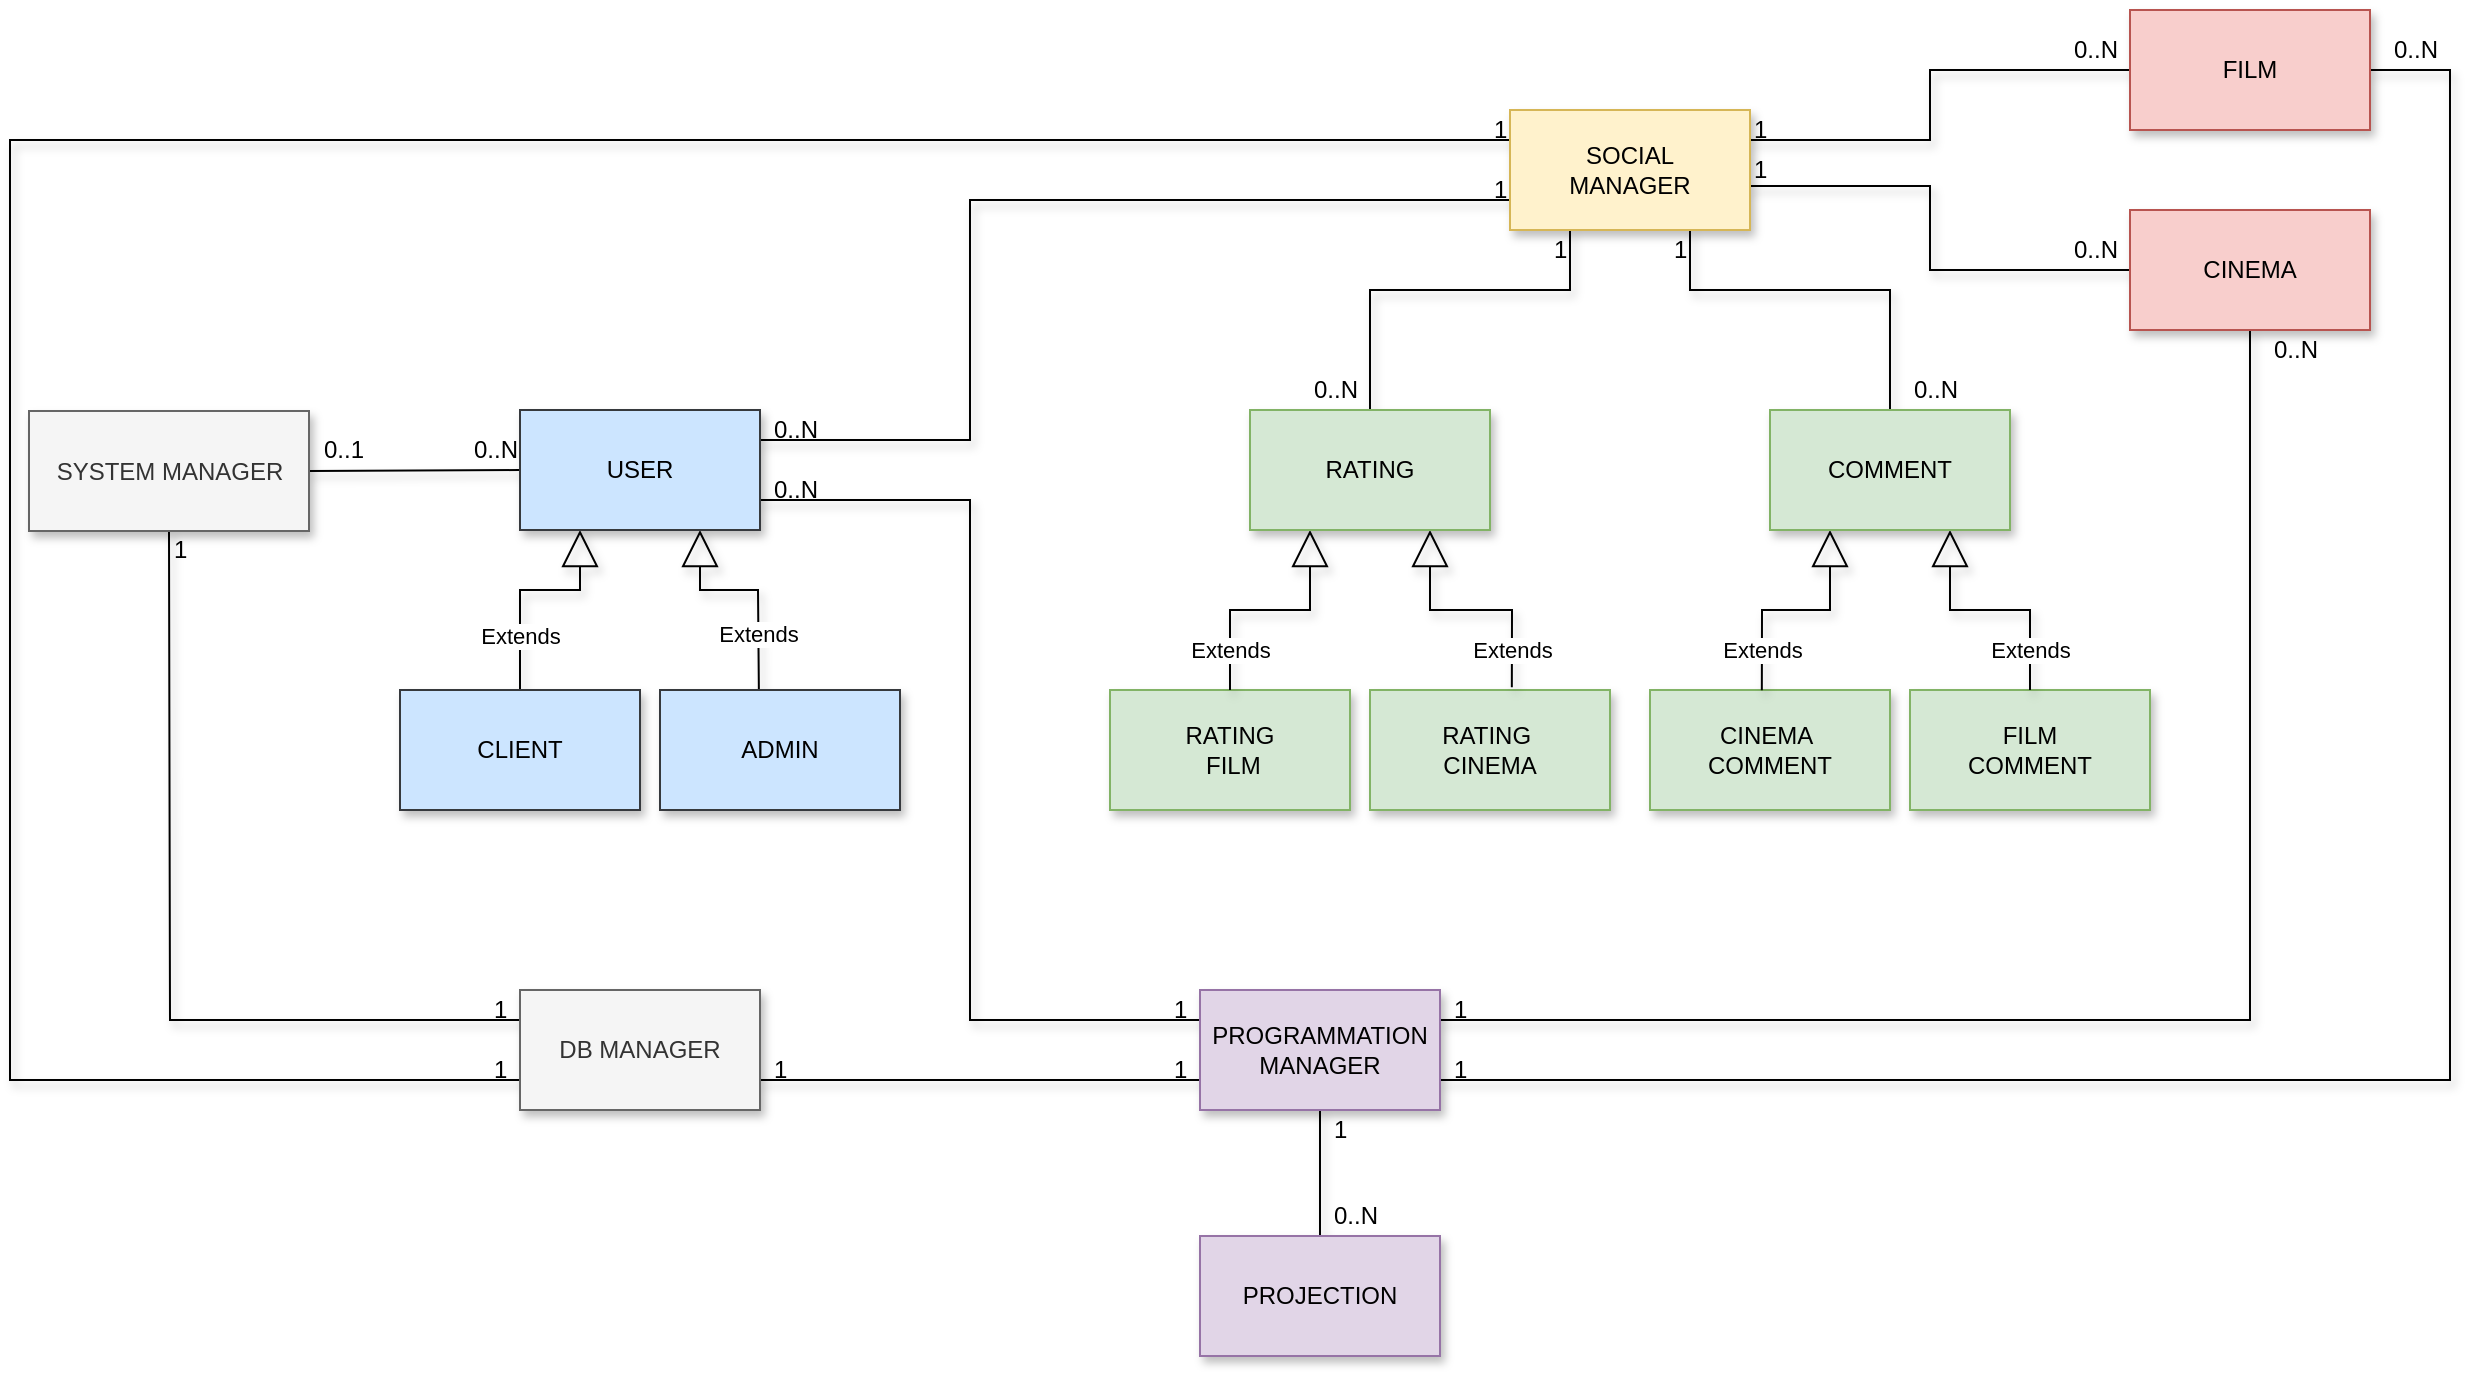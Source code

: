 <mxfile version="12.1.0" type="device" pages="1"><diagram id="Bxf1iPgv2D-pFVaHU1Q9" name="Pagina-1"><mxGraphModel dx="2254" dy="1068" grid="1" gridSize="10" guides="1" tooltips="1" connect="1" arrows="1" fold="1" page="1" pageScale="1" pageWidth="827" pageHeight="1169" math="0" shadow="0"><root><mxCell id="0"/><mxCell id="1" parent="0"/><mxCell id="x7nz9GGV9tn5JTqJILxh-5" value="FILM &lt;br&gt;COMMENT" style="rounded=0;whiteSpace=wrap;html=1;fillColor=#d5e8d4;strokeColor=#82b366;shadow=1;" parent="1" vertex="1"><mxGeometry x="870" y="640" width="120" height="60" as="geometry"/></mxCell><mxCell id="x7nz9GGV9tn5JTqJILxh-6" value="CINEMA&amp;nbsp;&lt;br&gt;COMMENT" style="rounded=0;whiteSpace=wrap;html=1;fillColor=#d5e8d4;strokeColor=#82b366;shadow=1;" parent="1" vertex="1"><mxGeometry x="740" y="640" width="120" height="60" as="geometry"/></mxCell><mxCell id="x7nz9GGV9tn5JTqJILxh-8" value="RATING&amp;nbsp;&lt;br&gt;CINEMA" style="rounded=0;whiteSpace=wrap;html=1;fillColor=#d5e8d4;strokeColor=#82b366;shadow=1;" parent="1" vertex="1"><mxGeometry x="600" y="640" width="120" height="60" as="geometry"/></mxCell><mxCell id="x7nz9GGV9tn5JTqJILxh-9" value="RATING&lt;br&gt;&amp;nbsp;FILM" style="rounded=0;whiteSpace=wrap;html=1;fillColor=#d5e8d4;strokeColor=#82b366;shadow=1;" parent="1" vertex="1"><mxGeometry x="470" y="640" width="120" height="60" as="geometry"/></mxCell><mxCell id="x7nz9GGV9tn5JTqJILxh-17" value="" style="endArrow=none;html=1;exitX=1;exitY=0.5;exitDx=0;exitDy=0;entryX=0;entryY=0.5;entryDx=0;entryDy=0;shadow=1;rounded=0;" parent="1" source="x7nz9GGV9tn5JTqJILxh-16" target="x7nz9GGV9tn5JTqJILxh-15" edge="1"><mxGeometry width="50" height="50" relative="1" as="geometry"><mxPoint x="190" y="470" as="sourcePoint"/><mxPoint x="140" y="450" as="targetPoint"/></mxGeometry></mxCell><mxCell id="x7nz9GGV9tn5JTqJILxh-18" value="" style="endArrow=none;html=1;entryX=0;entryY=0.75;entryDx=0;entryDy=0;exitX=1;exitY=0.25;exitDx=0;exitDy=0;shadow=1;rounded=0;" parent="1" source="x7nz9GGV9tn5JTqJILxh-15" target="x7nz9GGV9tn5JTqJILxh-12" edge="1"><mxGeometry width="50" height="50" relative="1" as="geometry"><mxPoint x="40" y="640" as="sourcePoint"/><mxPoint x="90" y="590" as="targetPoint"/><Array as="points"><mxPoint x="400" y="515"/><mxPoint x="400" y="395"/></Array></mxGeometry></mxCell><mxCell id="x7nz9GGV9tn5JTqJILxh-19" value="Extends" style="endArrow=block;endSize=16;endFill=0;html=1;exitX=0.5;exitY=0;exitDx=0;exitDy=0;entryX=0.25;entryY=1;entryDx=0;entryDy=0;shadow=1;rounded=0;" parent="1" source="x7nz9GGV9tn5JTqJILxh-14" target="x7nz9GGV9tn5JTqJILxh-15" edge="1"><mxGeometry x="-0.5" width="160" relative="1" as="geometry"><mxPoint x="245" y="810" as="sourcePoint"/><mxPoint x="186" y="552" as="targetPoint"/><Array as="points"><mxPoint x="175" y="590"/><mxPoint x="205" y="590"/></Array><mxPoint as="offset"/></mxGeometry></mxCell><mxCell id="x7nz9GGV9tn5JTqJILxh-20" value="Extends" style="endArrow=block;endSize=16;endFill=0;html=1;entryX=0.75;entryY=1;entryDx=0;entryDy=0;exitX=0.412;exitY=0.006;exitDx=0;exitDy=0;exitPerimeter=0;shadow=1;rounded=0;" parent="1" source="x7nz9GGV9tn5JTqJILxh-13" target="x7nz9GGV9tn5JTqJILxh-15" edge="1"><mxGeometry x="-0.491" width="160" relative="1" as="geometry"><mxPoint x="255" y="820" as="sourcePoint"/><mxPoint x="415" y="820" as="targetPoint"/><Array as="points"><mxPoint x="294" y="590"/><mxPoint x="265" y="590"/></Array><mxPoint as="offset"/></mxGeometry></mxCell><mxCell id="x7nz9GGV9tn5JTqJILxh-21" value="Extends" style="endArrow=block;endSize=16;endFill=0;html=1;entryX=0.25;entryY=1;entryDx=0;entryDy=0;exitX=0.5;exitY=0;exitDx=0;exitDy=0;shadow=1;rounded=0;" parent="1" source="x7nz9GGV9tn5JTqJILxh-9" target="x7nz9GGV9tn5JTqJILxh-11" edge="1"><mxGeometry x="-0.667" width="160" relative="1" as="geometry"><mxPoint x="500" y="650" as="sourcePoint"/><mxPoint x="360" y="690" as="targetPoint"/><Array as="points"><mxPoint x="530" y="600"/><mxPoint x="570" y="600"/></Array><mxPoint as="offset"/></mxGeometry></mxCell><mxCell id="x7nz9GGV9tn5JTqJILxh-22" value="Extends" style="endArrow=block;endSize=16;endFill=0;html=1;entryX=0.75;entryY=1;entryDx=0;entryDy=0;exitX=0.591;exitY=-0.022;exitDx=0;exitDy=0;exitPerimeter=0;shadow=1;rounded=0;" parent="1" source="x7nz9GGV9tn5JTqJILxh-8" target="x7nz9GGV9tn5JTqJILxh-11" edge="1"><mxGeometry x="-0.688" width="160" relative="1" as="geometry"><mxPoint x="660" y="640" as="sourcePoint"/><mxPoint x="370" y="700" as="targetPoint"/><Array as="points"><mxPoint x="671" y="600"/><mxPoint x="630" y="600"/></Array><mxPoint as="offset"/></mxGeometry></mxCell><mxCell id="x7nz9GGV9tn5JTqJILxh-23" value="Extends" style="endArrow=block;endSize=16;endFill=0;html=1;exitX=0.466;exitY=0.003;exitDx=0;exitDy=0;exitPerimeter=0;shadow=1;rounded=0;entryX=0.25;entryY=1;entryDx=0;entryDy=0;" parent="1" source="x7nz9GGV9tn5JTqJILxh-6" target="x7nz9GGV9tn5JTqJILxh-10" edge="1"><mxGeometry x="-0.645" width="160" relative="1" as="geometry"><mxPoint x="710" y="670" as="sourcePoint"/><mxPoint x="786" y="540" as="targetPoint"/><Array as="points"><mxPoint x="796" y="600"/><mxPoint x="830" y="600"/></Array><mxPoint as="offset"/></mxGeometry></mxCell><mxCell id="x7nz9GGV9tn5JTqJILxh-24" value="Extends" style="endArrow=block;endSize=16;endFill=0;html=1;entryX=0.75;entryY=1;entryDx=0;entryDy=0;exitX=0.5;exitY=0;exitDx=0;exitDy=0;shadow=1;rounded=0;" parent="1" source="x7nz9GGV9tn5JTqJILxh-5" target="x7nz9GGV9tn5JTqJILxh-10" edge="1"><mxGeometry x="-0.665" width="160" relative="1" as="geometry"><mxPoint x="810" y="660" as="sourcePoint"/><mxPoint x="390" y="720" as="targetPoint"/><Array as="points"><mxPoint x="930" y="600"/><mxPoint x="890" y="600"/></Array><mxPoint as="offset"/></mxGeometry></mxCell><mxCell id="x7nz9GGV9tn5JTqJILxh-25" value="" style="endArrow=none;html=1;entryX=0;entryY=0.5;entryDx=0;entryDy=0;exitX=1;exitY=0.25;exitDx=0;exitDy=0;shadow=1;rounded=0;" parent="1" source="x7nz9GGV9tn5JTqJILxh-12" target="x7nz9GGV9tn5JTqJILxh-4" edge="1"><mxGeometry width="50" height="50" relative="1" as="geometry"><mxPoint x="50" y="650" as="sourcePoint"/><mxPoint x="100" y="600" as="targetPoint"/><Array as="points"><mxPoint x="800" y="365"/><mxPoint x="880" y="365"/><mxPoint x="880" y="330"/></Array></mxGeometry></mxCell><mxCell id="x7nz9GGV9tn5JTqJILxh-26" value="" style="endArrow=none;html=1;entryX=0.25;entryY=1;entryDx=0;entryDy=0;shadow=1;rounded=0;exitX=0.5;exitY=0;exitDx=0;exitDy=0;" parent="1" source="x7nz9GGV9tn5JTqJILxh-11" target="x7nz9GGV9tn5JTqJILxh-12" edge="1"><mxGeometry width="50" height="50" relative="1" as="geometry"><mxPoint x="630" y="480" as="sourcePoint"/><mxPoint x="110" y="610" as="targetPoint"/><Array as="points"><mxPoint x="600" y="440"/><mxPoint x="700" y="440"/></Array></mxGeometry></mxCell><mxCell id="x7nz9GGV9tn5JTqJILxh-27" value="" style="endArrow=none;html=1;exitX=0.5;exitY=0;exitDx=0;exitDy=0;entryX=0.75;entryY=1;entryDx=0;entryDy=0;shadow=1;rounded=0;" parent="1" source="x7nz9GGV9tn5JTqJILxh-10" target="x7nz9GGV9tn5JTqJILxh-12" edge="1"><mxGeometry width="50" height="50" relative="1" as="geometry"><mxPoint x="70" y="670" as="sourcePoint"/><mxPoint x="120" y="620" as="targetPoint"/><Array as="points"><mxPoint x="860" y="440"/><mxPoint x="760" y="440"/></Array></mxGeometry></mxCell><mxCell id="x7nz9GGV9tn5JTqJILxh-28" value="" style="endArrow=none;html=1;entryX=0.5;entryY=1;entryDx=0;entryDy=0;shadow=1;rounded=0;exitX=0;exitY=0.25;exitDx=0;exitDy=0;" parent="1" source="x7nz9GGV9tn5JTqJILxh-40" target="x7nz9GGV9tn5JTqJILxh-16" edge="1"><mxGeometry width="50" height="50" relative="1" as="geometry"><mxPoint x="240" y="820" as="sourcePoint"/><mxPoint x="130" y="630" as="targetPoint"/><Array as="points"><mxPoint y="805"/></Array></mxGeometry></mxCell><mxCell id="x7nz9GGV9tn5JTqJILxh-30" value="" style="endArrow=none;html=1;shadow=1;rounded=0;exitX=0;exitY=0.75;exitDx=0;exitDy=0;entryX=0;entryY=0.25;entryDx=0;entryDy=0;" parent="1" source="x7nz9GGV9tn5JTqJILxh-40" target="x7nz9GGV9tn5JTqJILxh-12" edge="1"><mxGeometry width="50" height="50" relative="1" as="geometry"><mxPoint x="200" y="830" as="sourcePoint"/><mxPoint x="520" y="360" as="targetPoint"/><Array as="points"><mxPoint x="-80" y="835"/><mxPoint x="-80" y="365"/></Array></mxGeometry></mxCell><mxCell id="x7nz9GGV9tn5JTqJILxh-31" value="" style="endArrow=none;html=1;entryX=1;entryY=0.75;entryDx=0;entryDy=0;shadow=1;rounded=0;" parent="1" target="x7nz9GGV9tn5JTqJILxh-15" edge="1"><mxGeometry width="50" height="50" relative="1" as="geometry"><mxPoint x="515" y="805" as="sourcePoint"/><mxPoint x="160" y="660" as="targetPoint"/><Array as="points"><mxPoint x="400" y="805"/><mxPoint x="400" y="545"/></Array></mxGeometry></mxCell><mxCell id="x7nz9GGV9tn5JTqJILxh-32" value="" style="endArrow=none;html=1;exitX=0;exitY=0.75;exitDx=0;exitDy=0;entryX=1;entryY=0.75;entryDx=0;entryDy=0;shadow=1;rounded=0;" parent="1" source="x7nz9GGV9tn5JTqJILxh-2" target="x7nz9GGV9tn5JTqJILxh-40" edge="1"><mxGeometry width="50" height="50" relative="1" as="geometry"><mxPoint x="120" y="720" as="sourcePoint"/><mxPoint x="170" y="670" as="targetPoint"/><Array as="points"/></mxGeometry></mxCell><mxCell id="x7nz9GGV9tn5JTqJILxh-33" value="" style="endArrow=none;html=1;entryX=0.5;entryY=1;entryDx=0;entryDy=0;exitX=0.5;exitY=0;exitDx=0;exitDy=0;shadow=1;" parent="1" source="x7nz9GGV9tn5JTqJILxh-1" target="x7nz9GGV9tn5JTqJILxh-2" edge="1"><mxGeometry width="50" height="50" relative="1" as="geometry"><mxPoint x="130" y="730" as="sourcePoint"/><mxPoint x="180" y="680" as="targetPoint"/></mxGeometry></mxCell><mxCell id="x7nz9GGV9tn5JTqJILxh-34" value="" style="endArrow=none;html=1;entryX=1;entryY=0.75;entryDx=0;entryDy=0;exitX=1;exitY=0.5;exitDx=0;exitDy=0;shadow=1;rounded=0;" parent="1" source="x7nz9GGV9tn5JTqJILxh-4" target="x7nz9GGV9tn5JTqJILxh-2" edge="1"><mxGeometry width="50" height="50" relative="1" as="geometry"><mxPoint x="140" y="740" as="sourcePoint"/><mxPoint x="190" y="690" as="targetPoint"/><Array as="points"><mxPoint x="1140" y="330"/><mxPoint x="1140" y="835"/></Array></mxGeometry></mxCell><mxCell id="x7nz9GGV9tn5JTqJILxh-35" value="" style="endArrow=none;html=1;entryX=1;entryY=0.25;entryDx=0;entryDy=0;exitX=0.5;exitY=1;exitDx=0;exitDy=0;shadow=1;rounded=0;" parent="1" source="x7nz9GGV9tn5JTqJILxh-3" target="x7nz9GGV9tn5JTqJILxh-2" edge="1"><mxGeometry width="50" height="50" relative="1" as="geometry"><mxPoint x="1030" y="811" as="sourcePoint"/><mxPoint x="200" y="700" as="targetPoint"/><Array as="points"><mxPoint x="1040" y="805"/></Array></mxGeometry></mxCell><mxCell id="x7nz9GGV9tn5JTqJILxh-36" value="" style="endArrow=none;html=1;entryX=0.992;entryY=0.633;entryDx=0;entryDy=0;entryPerimeter=0;exitX=0;exitY=0.5;exitDx=0;exitDy=0;shadow=1;rounded=0;" parent="1" source="x7nz9GGV9tn5JTqJILxh-3" target="x7nz9GGV9tn5JTqJILxh-12" edge="1"><mxGeometry width="50" height="50" relative="1" as="geometry"><mxPoint x="160" y="760" as="sourcePoint"/><mxPoint x="210" y="710" as="targetPoint"/><Array as="points"><mxPoint x="880" y="430"/><mxPoint x="880" y="388"/><mxPoint x="830" y="388"/></Array></mxGeometry></mxCell><mxCell id="x7nz9GGV9tn5JTqJILxh-41" value="1" style="text;html=1;resizable=0;points=[];autosize=1;align=left;verticalAlign=top;spacingTop=-4;shadow=1;" parent="1" vertex="1"><mxGeometry x="790.069" y="370" width="20" height="20" as="geometry"/></mxCell><mxCell id="x7nz9GGV9tn5JTqJILxh-42" value="1" style="text;html=1;resizable=0;points=[];autosize=1;align=left;verticalAlign=top;spacingTop=-4;shadow=1;" parent="1" vertex="1"><mxGeometry x="660.069" y="380" width="20" height="20" as="geometry"/></mxCell><mxCell id="x7nz9GGV9tn5JTqJILxh-43" value="1" style="text;html=1;resizable=0;points=[];autosize=1;align=left;verticalAlign=top;spacingTop=-4;shadow=1;" parent="1" vertex="1"><mxGeometry x="660.069" y="350" width="20" height="20" as="geometry"/></mxCell><mxCell id="x7nz9GGV9tn5JTqJILxh-44" value="1" style="text;html=1;resizable=0;points=[];autosize=1;align=left;verticalAlign=top;spacingTop=-4;shadow=1;" parent="1" vertex="1"><mxGeometry x="690.069" y="410" width="20" height="20" as="geometry"/></mxCell><mxCell id="x7nz9GGV9tn5JTqJILxh-45" value="1" style="text;html=1;resizable=0;points=[];autosize=1;align=left;verticalAlign=top;spacingTop=-4;shadow=1;" parent="1" vertex="1"><mxGeometry x="750.069" y="410" width="20" height="20" as="geometry"/></mxCell><mxCell id="x7nz9GGV9tn5JTqJILxh-46" value="1" style="text;html=1;resizable=0;points=[];autosize=1;align=left;verticalAlign=top;spacingTop=-4;shadow=1;" parent="1" vertex="1"><mxGeometry x="790.069" y="350" width="20" height="20" as="geometry"/></mxCell><mxCell id="x7nz9GGV9tn5JTqJILxh-47" value="1" style="text;html=1;resizable=0;points=[];autosize=1;align=left;verticalAlign=top;spacingTop=-4;shadow=1;" parent="1" vertex="1"><mxGeometry x="499.929" y="790" width="20" height="20" as="geometry"/></mxCell><mxCell id="x7nz9GGV9tn5JTqJILxh-48" value="1" style="text;html=1;resizable=0;points=[];autosize=1;align=left;verticalAlign=top;spacingTop=-4;shadow=1;" parent="1" vertex="1"><mxGeometry x="499.929" y="820" width="20" height="20" as="geometry"/></mxCell><mxCell id="x7nz9GGV9tn5JTqJILxh-49" value="1" style="text;html=1;resizable=0;points=[];autosize=1;align=left;verticalAlign=top;spacingTop=-4;shadow=1;" parent="1" vertex="1"><mxGeometry x="579.929" y="850" width="20" height="20" as="geometry"/></mxCell><mxCell id="x7nz9GGV9tn5JTqJILxh-50" value="1" style="text;html=1;resizable=0;points=[];autosize=1;align=left;verticalAlign=top;spacingTop=-4;shadow=1;" parent="1" vertex="1"><mxGeometry x="639.929" y="820" width="20" height="20" as="geometry"/></mxCell><mxCell id="x7nz9GGV9tn5JTqJILxh-51" value="1" style="text;html=1;resizable=0;points=[];autosize=1;align=left;verticalAlign=top;spacingTop=-4;shadow=1;" parent="1" vertex="1"><mxGeometry x="639.929" y="790" width="20" height="20" as="geometry"/></mxCell><mxCell id="x7nz9GGV9tn5JTqJILxh-52" value="1" style="text;html=1;resizable=0;points=[];autosize=1;align=left;verticalAlign=top;spacingTop=-4;shadow=1;" parent="1" vertex="1"><mxGeometry x="160.143" y="820" width="20" height="20" as="geometry"/></mxCell><mxCell id="x7nz9GGV9tn5JTqJILxh-53" value="1" style="text;html=1;resizable=0;points=[];autosize=1;align=left;verticalAlign=top;spacingTop=-4;shadow=1;" parent="1" vertex="1"><mxGeometry x="160.143" y="790" width="20" height="20" as="geometry"/></mxCell><mxCell id="x7nz9GGV9tn5JTqJILxh-54" value="1" style="text;html=1;resizable=0;points=[];autosize=1;align=left;verticalAlign=top;spacingTop=-4;shadow=1;" parent="1" vertex="1"><mxGeometry x="300.143" y="820" width="20" height="20" as="geometry"/></mxCell><mxCell id="x7nz9GGV9tn5JTqJILxh-55" value="1" style="text;html=1;resizable=0;points=[];autosize=1;align=left;verticalAlign=top;spacingTop=-4;shadow=1;" parent="1" vertex="1"><mxGeometry y="560" width="20" height="20" as="geometry"/></mxCell><mxCell id="x7nz9GGV9tn5JTqJILxh-56" value="0..1" style="text;html=1;resizable=0;points=[];autosize=1;align=left;verticalAlign=top;spacingTop=-4;shadow=1;" parent="1" vertex="1"><mxGeometry x="75" y="510.2" width="40" height="20" as="geometry"/></mxCell><mxCell id="x7nz9GGV9tn5JTqJILxh-59" value="0..N" style="text;html=1;resizable=0;points=[];autosize=1;align=left;verticalAlign=top;spacingTop=-4;shadow=1;" parent="1" vertex="1"><mxGeometry x="950" y="309.833" width="40" height="20" as="geometry"/></mxCell><mxCell id="x7nz9GGV9tn5JTqJILxh-60" value="0..N" style="text;html=1;resizable=0;points=[];autosize=1;align=left;verticalAlign=top;spacingTop=-4;shadow=1;" parent="1" vertex="1"><mxGeometry x="580" y="892.833" width="40" height="20" as="geometry"/></mxCell><mxCell id="x7nz9GGV9tn5JTqJILxh-61" value="0..N" style="text;html=1;resizable=0;points=[];autosize=1;align=left;verticalAlign=top;spacingTop=-4;shadow=1;" parent="1" vertex="1"><mxGeometry x="570.214" y="480.333" width="40" height="20" as="geometry"/></mxCell><mxCell id="x7nz9GGV9tn5JTqJILxh-62" value="0..N" style="text;html=1;resizable=0;points=[];autosize=1;align=left;verticalAlign=top;spacingTop=-4;shadow=1;" parent="1" vertex="1"><mxGeometry x="870.214" y="479.833" width="40" height="20" as="geometry"/></mxCell><mxCell id="x7nz9GGV9tn5JTqJILxh-63" value="0..N" style="text;html=1;resizable=0;points=[];autosize=1;align=left;verticalAlign=top;spacingTop=-4;shadow=1;" parent="1" vertex="1"><mxGeometry x="300" y="529.833" width="40" height="20" as="geometry"/></mxCell><mxCell id="x7nz9GGV9tn5JTqJILxh-64" value="0..N" style="text;html=1;resizable=0;points=[];autosize=1;align=left;verticalAlign=top;spacingTop=-4;shadow=1;" parent="1" vertex="1"><mxGeometry x="300" y="499.833" width="40" height="20" as="geometry"/></mxCell><mxCell id="x7nz9GGV9tn5JTqJILxh-65" value="0..N" style="text;html=1;resizable=0;points=[];autosize=1;align=left;verticalAlign=top;spacingTop=-4;shadow=1;" parent="1" vertex="1"><mxGeometry x="150" y="509.833" width="40" height="20" as="geometry"/></mxCell><mxCell id="x7nz9GGV9tn5JTqJILxh-68" value="0..N" style="text;html=1;resizable=0;points=[];autosize=1;align=left;verticalAlign=top;spacingTop=-4;shadow=1;" parent="1" vertex="1"><mxGeometry x="1110" y="309.833" width="40" height="20" as="geometry"/></mxCell><mxCell id="x7nz9GGV9tn5JTqJILxh-69" value="0..N" style="text;html=1;resizable=0;points=[];autosize=1;align=left;verticalAlign=top;spacingTop=-4;shadow=1;" parent="1" vertex="1"><mxGeometry x="950" y="409.833" width="40" height="20" as="geometry"/></mxCell><mxCell id="x7nz9GGV9tn5JTqJILxh-70" value="0..N" style="text;html=1;resizable=0;points=[];autosize=1;align=left;verticalAlign=top;spacingTop=-4;shadow=1;" parent="1" vertex="1"><mxGeometry x="1050" y="460.333" width="40" height="20" as="geometry"/></mxCell><mxCell id="x7nz9GGV9tn5JTqJILxh-1" value="PROJECTION" style="rounded=0;whiteSpace=wrap;html=1;fillColor=#e1d5e7;strokeColor=#9673a6;shadow=1;" parent="1" vertex="1"><mxGeometry x="515" y="913" width="120" height="60" as="geometry"/></mxCell><mxCell id="x7nz9GGV9tn5JTqJILxh-2" value="PROGRAMMATION&lt;br&gt;MANAGER" style="rounded=0;whiteSpace=wrap;html=1;fillColor=#e1d5e7;strokeColor=#9673a6;shadow=1;" parent="1" vertex="1"><mxGeometry x="515" y="790" width="120" height="60" as="geometry"/></mxCell><mxCell id="x7nz9GGV9tn5JTqJILxh-3" value="CINEMA" style="rounded=0;whiteSpace=wrap;html=1;fillColor=#f8cecc;strokeColor=#b85450;shadow=1;" parent="1" vertex="1"><mxGeometry x="980" y="400" width="120" height="60" as="geometry"/></mxCell><mxCell id="x7nz9GGV9tn5JTqJILxh-4" value="FILM" style="rounded=0;whiteSpace=wrap;html=1;fillColor=#f8cecc;strokeColor=#b85450;shadow=1;" parent="1" vertex="1"><mxGeometry x="980" y="300" width="120" height="60" as="geometry"/></mxCell><mxCell id="x7nz9GGV9tn5JTqJILxh-10" value="COMMENT" style="rounded=0;whiteSpace=wrap;html=1;fillColor=#d5e8d4;strokeColor=#82b366;shadow=1;" parent="1" vertex="1"><mxGeometry x="800" y="500" width="120" height="60" as="geometry"/></mxCell><mxCell id="x7nz9GGV9tn5JTqJILxh-11" value="RATING" style="rounded=0;whiteSpace=wrap;html=1;fillColor=#d5e8d4;strokeColor=#82b366;shadow=1;" parent="1" vertex="1"><mxGeometry x="540" y="500" width="120" height="60" as="geometry"/></mxCell><mxCell id="x7nz9GGV9tn5JTqJILxh-12" value="SOCIAL&lt;br&gt;MANAGER" style="rounded=0;whiteSpace=wrap;html=1;fillColor=#fff2cc;strokeColor=#d6b656;shadow=1;" parent="1" vertex="1"><mxGeometry x="670" y="350" width="120" height="60" as="geometry"/></mxCell><mxCell id="x7nz9GGV9tn5JTqJILxh-13" value="ADMIN" style="rounded=0;whiteSpace=wrap;html=1;fillColor=#cce5ff;strokeColor=#36393d;shadow=1;" parent="1" vertex="1"><mxGeometry x="245" y="640" width="120" height="60" as="geometry"/></mxCell><mxCell id="x7nz9GGV9tn5JTqJILxh-14" value="CLIENT" style="rounded=0;whiteSpace=wrap;html=1;fillColor=#cce5ff;strokeColor=#36393d;shadow=1;" parent="1" vertex="1"><mxGeometry x="115" y="640" width="120" height="60" as="geometry"/></mxCell><mxCell id="x7nz9GGV9tn5JTqJILxh-15" value="USER" style="rounded=0;whiteSpace=wrap;html=1;fillColor=#cce5ff;strokeColor=#36393d;shadow=1;" parent="1" vertex="1"><mxGeometry x="175" y="500" width="120" height="60" as="geometry"/></mxCell><mxCell id="x7nz9GGV9tn5JTqJILxh-16" value="SYSTEM MANAGER" style="rounded=0;whiteSpace=wrap;html=1;fillColor=#f5f5f5;strokeColor=#666666;shadow=1;fontColor=#333333;" parent="1" vertex="1"><mxGeometry x="-70.5" y="500.5" width="140" height="60" as="geometry"/></mxCell><mxCell id="x7nz9GGV9tn5JTqJILxh-40" value="DB MANAGER" style="rounded=0;whiteSpace=wrap;html=1;fillColor=#f5f5f5;strokeColor=#666666;shadow=1;fontColor=#333333;" parent="1" vertex="1"><mxGeometry x="175" y="790" width="120" height="60" as="geometry"/></mxCell></root></mxGraphModel></diagram></mxfile>